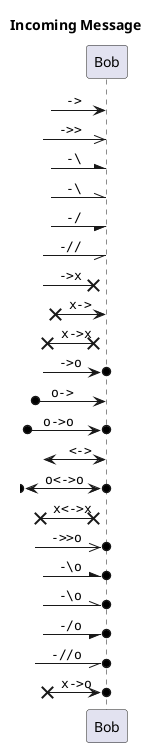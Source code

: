 @startuml
title Incoming Message

' participant Alice as a
participant Bob as b

?-> b : "" -> ""
?->> b : "" ->> ""
?-\ b : "" -\ ""
?-\\ b : "" -\\ ""
?-/ b : "" -/ ""
?-// b : "" -// ""
?->x b : "" ->x ""
?x-> b : "" x-> ""
?x->x b : "" x->x ""
?->o b : "" ->o ""
?o-> b : "" o-> ""
?o->o b : "" o->o ""
?<-> b : "" <-> ""
?o<->o b : "" o<->o ""
?x<->x b : "" x<->x ""
?->>o b : "" ->>o ""
?-\o b : "" -\o ""
?-\\o b : "" -\\o ""
?-/o b : "" -/o ""
?-//o b : "" -//o ""
?x->o b : "" x->o ""

@enduml